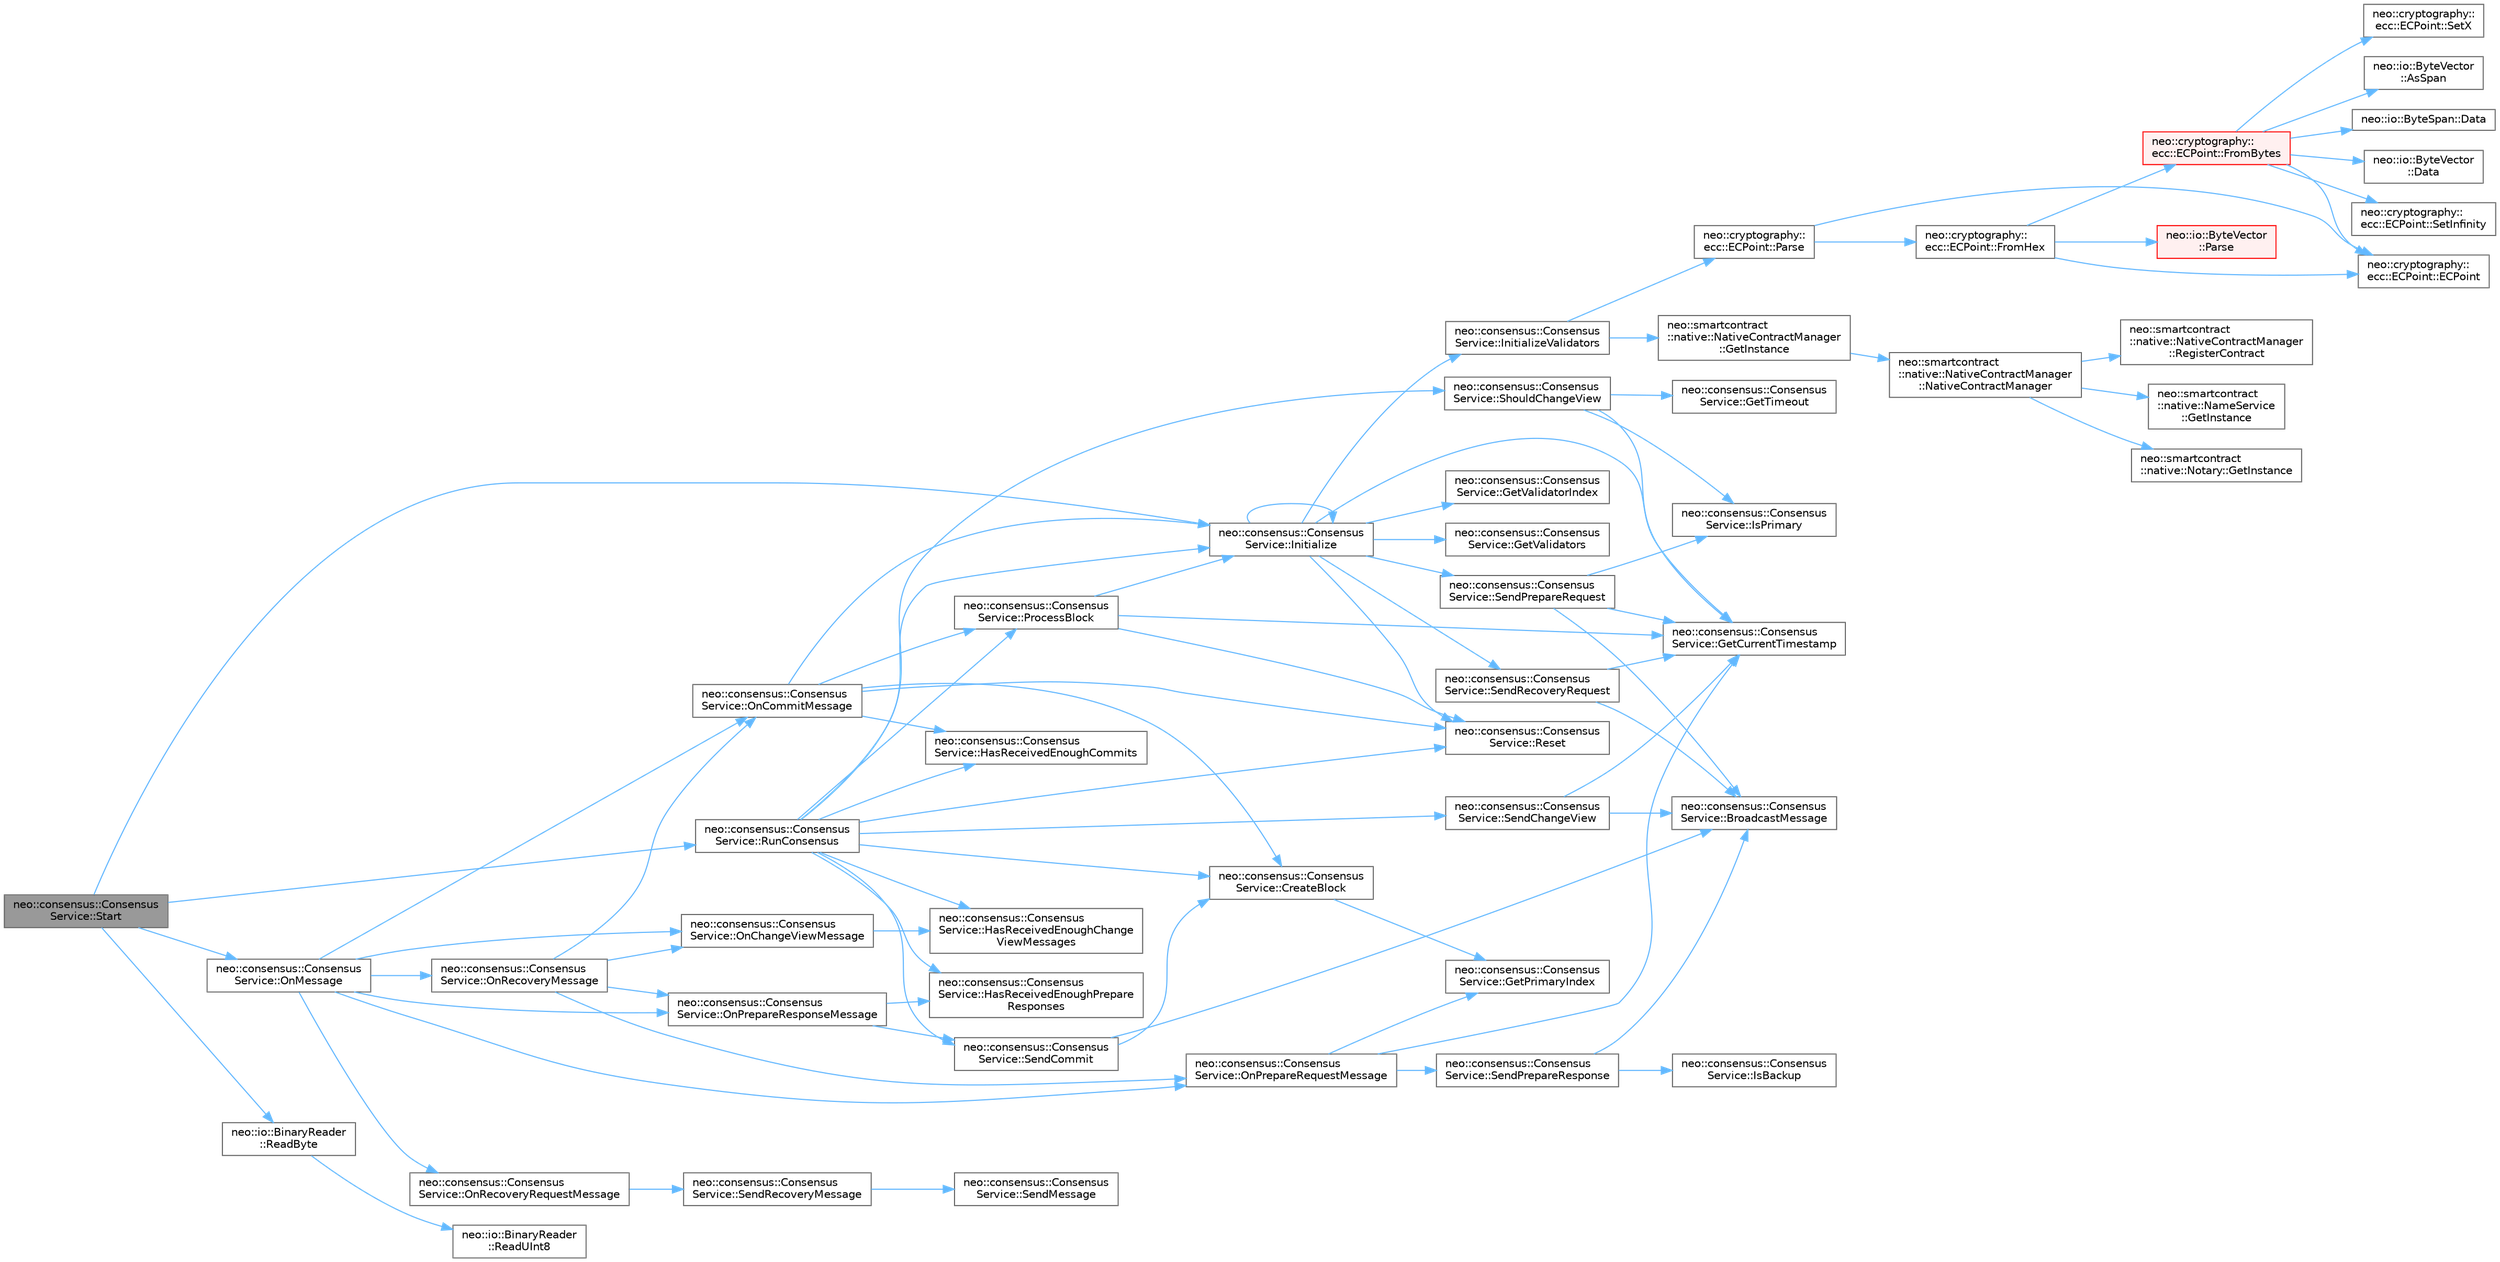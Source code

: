 digraph "neo::consensus::ConsensusService::Start"
{
 // LATEX_PDF_SIZE
  bgcolor="transparent";
  edge [fontname=Helvetica,fontsize=10,labelfontname=Helvetica,labelfontsize=10];
  node [fontname=Helvetica,fontsize=10,shape=box,height=0.2,width=0.4];
  rankdir="LR";
  Node1 [id="Node000001",label="neo::consensus::Consensus\lService::Start",height=0.2,width=0.4,color="gray40", fillcolor="grey60", style="filled", fontcolor="black",tooltip="Starts the service."];
  Node1 -> Node2 [id="edge82_Node000001_Node000002",color="steelblue1",style="solid",tooltip=" "];
  Node2 [id="Node000002",label="neo::consensus::Consensus\lService::Initialize",height=0.2,width=0.4,color="grey40", fillcolor="white", style="filled",URL="$classneo_1_1consensus_1_1_consensus_service.html#ac32ca5a08869bee2a0e6d2f4c57ec6ac",tooltip="Initializes the consensus."];
  Node2 -> Node3 [id="edge83_Node000002_Node000003",color="steelblue1",style="solid",tooltip=" "];
  Node3 [id="Node000003",label="neo::consensus::Consensus\lService::GetCurrentTimestamp",height=0.2,width=0.4,color="grey40", fillcolor="white", style="filled",URL="$classneo_1_1consensus_1_1_consensus_service.html#aedb439ce9277df384ff3b06ffedb26c5",tooltip="Gets the current timestamp."];
  Node2 -> Node4 [id="edge84_Node000002_Node000004",color="steelblue1",style="solid",tooltip=" "];
  Node4 [id="Node000004",label="neo::consensus::Consensus\lService::GetValidatorIndex",height=0.2,width=0.4,color="grey40", fillcolor="white", style="filled",URL="$classneo_1_1consensus_1_1_consensus_service.html#ac49a28f8a457876dd3824ffc7346566d",tooltip="Gets the validator index."];
  Node2 -> Node5 [id="edge85_Node000002_Node000005",color="steelblue1",style="solid",tooltip=" "];
  Node5 [id="Node000005",label="neo::consensus::Consensus\lService::GetValidators",height=0.2,width=0.4,color="grey40", fillcolor="white", style="filled",URL="$classneo_1_1consensus_1_1_consensus_service.html#adb37a17e0d22c9123c2e558c1785f264",tooltip="Gets the validators."];
  Node2 -> Node2 [id="edge86_Node000002_Node000002",color="steelblue1",style="solid",tooltip=" "];
  Node2 -> Node6 [id="edge87_Node000002_Node000006",color="steelblue1",style="solid",tooltip=" "];
  Node6 [id="Node000006",label="neo::consensus::Consensus\lService::InitializeValidators",height=0.2,width=0.4,color="grey40", fillcolor="white", style="filled",URL="$classneo_1_1consensus_1_1_consensus_service.html#aeaa66e6c15fb6e4e573581534cffb842",tooltip="Initializes the validators."];
  Node6 -> Node7 [id="edge88_Node000006_Node000007",color="steelblue1",style="solid",tooltip=" "];
  Node7 [id="Node000007",label="neo::smartcontract\l::native::NativeContractManager\l::GetInstance",height=0.2,width=0.4,color="grey40", fillcolor="white", style="filled",URL="$classneo_1_1smartcontract_1_1native_1_1_native_contract_manager.html#a625f98f56356754afc948c4638310de7",tooltip="Gets the instance."];
  Node7 -> Node8 [id="edge89_Node000007_Node000008",color="steelblue1",style="solid",tooltip=" "];
  Node8 [id="Node000008",label="neo::smartcontract\l::native::NativeContractManager\l::NativeContractManager",height=0.2,width=0.4,color="grey40", fillcolor="white", style="filled",URL="$classneo_1_1smartcontract_1_1native_1_1_native_contract_manager.html#a0a99c45b746bdeede4dc58612deb9a36",tooltip=" "];
  Node8 -> Node9 [id="edge90_Node000008_Node000009",color="steelblue1",style="solid",tooltip=" "];
  Node9 [id="Node000009",label="neo::smartcontract\l::native::NameService\l::GetInstance",height=0.2,width=0.4,color="grey40", fillcolor="white", style="filled",URL="$classneo_1_1smartcontract_1_1native_1_1_name_service.html#a4a17051f47e3e781b9d714b05f275099",tooltip="Gets the instance."];
  Node8 -> Node10 [id="edge91_Node000008_Node000010",color="steelblue1",style="solid",tooltip=" "];
  Node10 [id="Node000010",label="neo::smartcontract\l::native::Notary::GetInstance",height=0.2,width=0.4,color="grey40", fillcolor="white", style="filled",URL="$classneo_1_1smartcontract_1_1native_1_1_notary.html#a65c2b739b0f132b03fe73ec911a98e2e",tooltip="Gets the instance."];
  Node8 -> Node11 [id="edge92_Node000008_Node000011",color="steelblue1",style="solid",tooltip=" "];
  Node11 [id="Node000011",label="neo::smartcontract\l::native::NativeContractManager\l::RegisterContract",height=0.2,width=0.4,color="grey40", fillcolor="white", style="filled",URL="$classneo_1_1smartcontract_1_1native_1_1_native_contract_manager.html#a76618f2ad3e6d3a7a61ec0b4952c62b8",tooltip="Registers a contract."];
  Node6 -> Node12 [id="edge93_Node000006_Node000012",color="steelblue1",style="solid",tooltip=" "];
  Node12 [id="Node000012",label="neo::cryptography::\lecc::ECPoint::Parse",height=0.2,width=0.4,color="grey40", fillcolor="white", style="filled",URL="$classneo_1_1cryptography_1_1ecc_1_1_e_c_point.html#a1c75d3fc7ae853e91db5d592b39a2ebb",tooltip="Parses an ECPoint from a hex string."];
  Node12 -> Node13 [id="edge94_Node000012_Node000013",color="steelblue1",style="solid",tooltip=" "];
  Node13 [id="Node000013",label="neo::cryptography::\lecc::ECPoint::ECPoint",height=0.2,width=0.4,color="grey40", fillcolor="white", style="filled",URL="$classneo_1_1cryptography_1_1ecc_1_1_e_c_point.html#ae4a83f7a5dcc95b65abd3e694adff846",tooltip="Constructs an empty ECPoint."];
  Node12 -> Node14 [id="edge95_Node000012_Node000014",color="steelblue1",style="solid",tooltip=" "];
  Node14 [id="Node000014",label="neo::cryptography::\lecc::ECPoint::FromHex",height=0.2,width=0.4,color="grey40", fillcolor="white", style="filled",URL="$classneo_1_1cryptography_1_1ecc_1_1_e_c_point.html#aee2f331e27180796eeaea7f7a195c7e4",tooltip="Creates an ECPoint from a hex string."];
  Node14 -> Node13 [id="edge96_Node000014_Node000013",color="steelblue1",style="solid",tooltip=" "];
  Node14 -> Node15 [id="edge97_Node000014_Node000015",color="steelblue1",style="solid",tooltip=" "];
  Node15 [id="Node000015",label="neo::cryptography::\lecc::ECPoint::FromBytes",height=0.2,width=0.4,color="red", fillcolor="#FFF0F0", style="filled",URL="$classneo_1_1cryptography_1_1ecc_1_1_e_c_point.html#a76149bc8215c7297d3bd54d273bdaaca",tooltip="Creates an ECPoint from a byte array."];
  Node15 -> Node16 [id="edge98_Node000015_Node000016",color="steelblue1",style="solid",tooltip=" "];
  Node16 [id="Node000016",label="neo::io::ByteVector\l::AsSpan",height=0.2,width=0.4,color="grey40", fillcolor="white", style="filled",URL="$classneo_1_1io_1_1_byte_vector.html#a95791d958ed4ec88d32e811b51d90451",tooltip="Converts the ByteVector to a ByteSpan."];
  Node15 -> Node17 [id="edge99_Node000015_Node000017",color="steelblue1",style="solid",tooltip=" "];
  Node17 [id="Node000017",label="neo::io::ByteSpan::Data",height=0.2,width=0.4,color="grey40", fillcolor="white", style="filled",URL="$classneo_1_1io_1_1_byte_span.html#a0285a19eb5cd212ecd1079e0bc5e494c",tooltip="Gets a pointer to the data."];
  Node15 -> Node18 [id="edge100_Node000015_Node000018",color="steelblue1",style="solid",tooltip=" "];
  Node18 [id="Node000018",label="neo::io::ByteVector\l::Data",height=0.2,width=0.4,color="grey40", fillcolor="white", style="filled",URL="$classneo_1_1io_1_1_byte_vector.html#a971af50d2778c4435c924cf4b839e8a1",tooltip="Gets a pointer to the data."];
  Node15 -> Node13 [id="edge101_Node000015_Node000013",color="steelblue1",style="solid",tooltip=" "];
  Node15 -> Node19 [id="edge102_Node000015_Node000019",color="steelblue1",style="solid",tooltip=" "];
  Node19 [id="Node000019",label="neo::cryptography::\lecc::ECPoint::SetInfinity",height=0.2,width=0.4,color="grey40", fillcolor="white", style="filled",URL="$classneo_1_1cryptography_1_1ecc_1_1_e_c_point.html#a1dd6d4a8073b2c4effa350fd1eaecb73",tooltip="Sets whether this point is at infinity."];
  Node15 -> Node20 [id="edge103_Node000015_Node000020",color="steelblue1",style="solid",tooltip=" "];
  Node20 [id="Node000020",label="neo::cryptography::\lecc::ECPoint::SetX",height=0.2,width=0.4,color="grey40", fillcolor="white", style="filled",URL="$classneo_1_1cryptography_1_1ecc_1_1_e_c_point.html#abea50aec908986d1271d824ae00400b7",tooltip="Sets the X coordinate."];
  Node14 -> Node23 [id="edge104_Node000014_Node000023",color="steelblue1",style="solid",tooltip=" "];
  Node23 [id="Node000023",label="neo::io::ByteVector\l::Parse",height=0.2,width=0.4,color="red", fillcolor="#FFF0F0", style="filled",URL="$classneo_1_1io_1_1_byte_vector.html#a242d1da5fa393beea8d3f0a8cd14497b",tooltip="Parses a hexadecimal string into a ByteVector."];
  Node2 -> Node25 [id="edge105_Node000002_Node000025",color="steelblue1",style="solid",tooltip=" "];
  Node25 [id="Node000025",label="neo::consensus::Consensus\lService::Reset",height=0.2,width=0.4,color="grey40", fillcolor="white", style="filled",URL="$classneo_1_1consensus_1_1_consensus_service.html#afa9f0c06d6216ef759e1519eb0258e43",tooltip="Resets the consensus."];
  Node2 -> Node26 [id="edge106_Node000002_Node000026",color="steelblue1",style="solid",tooltip=" "];
  Node26 [id="Node000026",label="neo::consensus::Consensus\lService::SendPrepareRequest",height=0.2,width=0.4,color="grey40", fillcolor="white", style="filled",URL="$classneo_1_1consensus_1_1_consensus_service.html#ab2c0694585b01af03f7675f0ff3f26c1",tooltip="Sends a prepare request."];
  Node26 -> Node27 [id="edge107_Node000026_Node000027",color="steelblue1",style="solid",tooltip=" "];
  Node27 [id="Node000027",label="neo::consensus::Consensus\lService::BroadcastMessage",height=0.2,width=0.4,color="grey40", fillcolor="white", style="filled",URL="$classneo_1_1consensus_1_1_consensus_service.html#a8ed426660e58a0c403a4eaff8f551b25",tooltip="Broadcasts a message."];
  Node26 -> Node3 [id="edge108_Node000026_Node000003",color="steelblue1",style="solid",tooltip=" "];
  Node26 -> Node28 [id="edge109_Node000026_Node000028",color="steelblue1",style="solid",tooltip=" "];
  Node28 [id="Node000028",label="neo::consensus::Consensus\lService::IsPrimary",height=0.2,width=0.4,color="grey40", fillcolor="white", style="filled",URL="$classneo_1_1consensus_1_1_consensus_service.html#a6e9d22a631e101084577ccca884691db",tooltip="Checks if the node is primary."];
  Node2 -> Node29 [id="edge110_Node000002_Node000029",color="steelblue1",style="solid",tooltip=" "];
  Node29 [id="Node000029",label="neo::consensus::Consensus\lService::SendRecoveryRequest",height=0.2,width=0.4,color="grey40", fillcolor="white", style="filled",URL="$classneo_1_1consensus_1_1_consensus_service.html#a90f628e0ea2ce57d088340645167dc89",tooltip="Sends a recovery request."];
  Node29 -> Node27 [id="edge111_Node000029_Node000027",color="steelblue1",style="solid",tooltip=" "];
  Node29 -> Node3 [id="edge112_Node000029_Node000003",color="steelblue1",style="solid",tooltip=" "];
  Node1 -> Node30 [id="edge113_Node000001_Node000030",color="steelblue1",style="solid",tooltip=" "];
  Node30 [id="Node000030",label="neo::consensus::Consensus\lService::OnMessage",height=0.2,width=0.4,color="grey40", fillcolor="white", style="filled",URL="$classneo_1_1consensus_1_1_consensus_service.html#a1f0b52bfdfd8940b63ecc1097a027111",tooltip="Handles a message."];
  Node30 -> Node31 [id="edge114_Node000030_Node000031",color="steelblue1",style="solid",tooltip=" "];
  Node31 [id="Node000031",label="neo::consensus::Consensus\lService::OnChangeViewMessage",height=0.2,width=0.4,color="grey40", fillcolor="white", style="filled",URL="$classneo_1_1consensus_1_1_consensus_service.html#aa29dd61ffa21e214682792d81036deba",tooltip="Handles a change view message."];
  Node31 -> Node32 [id="edge115_Node000031_Node000032",color="steelblue1",style="solid",tooltip=" "];
  Node32 [id="Node000032",label="neo::consensus::Consensus\lService::HasReceivedEnoughChange\lViewMessages",height=0.2,width=0.4,color="grey40", fillcolor="white", style="filled",URL="$classneo_1_1consensus_1_1_consensus_service.html#a82b5913a52e59ed2a29da4dea363ea64",tooltip="Checks if the node has received enough change view messages."];
  Node30 -> Node33 [id="edge116_Node000030_Node000033",color="steelblue1",style="solid",tooltip=" "];
  Node33 [id="Node000033",label="neo::consensus::Consensus\lService::OnCommitMessage",height=0.2,width=0.4,color="grey40", fillcolor="white", style="filled",URL="$classneo_1_1consensus_1_1_consensus_service.html#a83a72be5c8d1b89009b67b747a797a6f",tooltip="Handles a commit message."];
  Node33 -> Node34 [id="edge117_Node000033_Node000034",color="steelblue1",style="solid",tooltip=" "];
  Node34 [id="Node000034",label="neo::consensus::Consensus\lService::CreateBlock",height=0.2,width=0.4,color="grey40", fillcolor="white", style="filled",URL="$classneo_1_1consensus_1_1_consensus_service.html#ae69077344a347c0dca7f21252afa44bf",tooltip="Creates a block."];
  Node34 -> Node35 [id="edge118_Node000034_Node000035",color="steelblue1",style="solid",tooltip=" "];
  Node35 [id="Node000035",label="neo::consensus::Consensus\lService::GetPrimaryIndex",height=0.2,width=0.4,color="grey40", fillcolor="white", style="filled",URL="$classneo_1_1consensus_1_1_consensus_service.html#a720cf307f8a925e9f83995c076f9339c",tooltip="Gets the primary index."];
  Node33 -> Node36 [id="edge119_Node000033_Node000036",color="steelblue1",style="solid",tooltip=" "];
  Node36 [id="Node000036",label="neo::consensus::Consensus\lService::HasReceivedEnoughCommits",height=0.2,width=0.4,color="grey40", fillcolor="white", style="filled",URL="$classneo_1_1consensus_1_1_consensus_service.html#a24ddc6439dfe2ba8371c08e5704c6083",tooltip="Checks if the node has received enough commits."];
  Node33 -> Node2 [id="edge120_Node000033_Node000002",color="steelblue1",style="solid",tooltip=" "];
  Node33 -> Node37 [id="edge121_Node000033_Node000037",color="steelblue1",style="solid",tooltip=" "];
  Node37 [id="Node000037",label="neo::consensus::Consensus\lService::ProcessBlock",height=0.2,width=0.4,color="grey40", fillcolor="white", style="filled",URL="$classneo_1_1consensus_1_1_consensus_service.html#a6d6efb68deb24013a7b35e4f11e7b41a",tooltip="Processes the block."];
  Node37 -> Node3 [id="edge122_Node000037_Node000003",color="steelblue1",style="solid",tooltip=" "];
  Node37 -> Node2 [id="edge123_Node000037_Node000002",color="steelblue1",style="solid",tooltip=" "];
  Node37 -> Node25 [id="edge124_Node000037_Node000025",color="steelblue1",style="solid",tooltip=" "];
  Node33 -> Node25 [id="edge125_Node000033_Node000025",color="steelblue1",style="solid",tooltip=" "];
  Node30 -> Node38 [id="edge126_Node000030_Node000038",color="steelblue1",style="solid",tooltip=" "];
  Node38 [id="Node000038",label="neo::consensus::Consensus\lService::OnPrepareRequestMessage",height=0.2,width=0.4,color="grey40", fillcolor="white", style="filled",URL="$classneo_1_1consensus_1_1_consensus_service.html#a98ba22c37a83599e81ca98147fdee189",tooltip="Handles a prepare request message."];
  Node38 -> Node3 [id="edge127_Node000038_Node000003",color="steelblue1",style="solid",tooltip=" "];
  Node38 -> Node35 [id="edge128_Node000038_Node000035",color="steelblue1",style="solid",tooltip=" "];
  Node38 -> Node39 [id="edge129_Node000038_Node000039",color="steelblue1",style="solid",tooltip=" "];
  Node39 [id="Node000039",label="neo::consensus::Consensus\lService::SendPrepareResponse",height=0.2,width=0.4,color="grey40", fillcolor="white", style="filled",URL="$classneo_1_1consensus_1_1_consensus_service.html#af315e249764d847e32c9f264f016258a",tooltip="Sends a prepare response."];
  Node39 -> Node27 [id="edge130_Node000039_Node000027",color="steelblue1",style="solid",tooltip=" "];
  Node39 -> Node40 [id="edge131_Node000039_Node000040",color="steelblue1",style="solid",tooltip=" "];
  Node40 [id="Node000040",label="neo::consensus::Consensus\lService::IsBackup",height=0.2,width=0.4,color="grey40", fillcolor="white", style="filled",URL="$classneo_1_1consensus_1_1_consensus_service.html#acb8307b48e7f2606bb33c5981f2937ca",tooltip="Checks if the node is backup."];
  Node30 -> Node41 [id="edge132_Node000030_Node000041",color="steelblue1",style="solid",tooltip=" "];
  Node41 [id="Node000041",label="neo::consensus::Consensus\lService::OnPrepareResponseMessage",height=0.2,width=0.4,color="grey40", fillcolor="white", style="filled",URL="$classneo_1_1consensus_1_1_consensus_service.html#a13de0b791af7dd155edd1e6810d039ce",tooltip="Handles a prepare response message."];
  Node41 -> Node42 [id="edge133_Node000041_Node000042",color="steelblue1",style="solid",tooltip=" "];
  Node42 [id="Node000042",label="neo::consensus::Consensus\lService::HasReceivedEnoughPrepare\lResponses",height=0.2,width=0.4,color="grey40", fillcolor="white", style="filled",URL="$classneo_1_1consensus_1_1_consensus_service.html#add0dc219e8a5ace02e8fa909e02174a8",tooltip="Checks if the node has received enough prepare responses."];
  Node41 -> Node43 [id="edge134_Node000041_Node000043",color="steelblue1",style="solid",tooltip=" "];
  Node43 [id="Node000043",label="neo::consensus::Consensus\lService::SendCommit",height=0.2,width=0.4,color="grey40", fillcolor="white", style="filled",URL="$classneo_1_1consensus_1_1_consensus_service.html#ab42217a451445c8e62f9276da994e0a2",tooltip="Sends a commit."];
  Node43 -> Node27 [id="edge135_Node000043_Node000027",color="steelblue1",style="solid",tooltip=" "];
  Node43 -> Node34 [id="edge136_Node000043_Node000034",color="steelblue1",style="solid",tooltip=" "];
  Node30 -> Node44 [id="edge137_Node000030_Node000044",color="steelblue1",style="solid",tooltip=" "];
  Node44 [id="Node000044",label="neo::consensus::Consensus\lService::OnRecoveryMessage",height=0.2,width=0.4,color="grey40", fillcolor="white", style="filled",URL="$classneo_1_1consensus_1_1_consensus_service.html#a12bba4d81f9822ad26a1c0e03bbbe52d",tooltip="Handles a recovery message."];
  Node44 -> Node31 [id="edge138_Node000044_Node000031",color="steelblue1",style="solid",tooltip=" "];
  Node44 -> Node33 [id="edge139_Node000044_Node000033",color="steelblue1",style="solid",tooltip=" "];
  Node44 -> Node38 [id="edge140_Node000044_Node000038",color="steelblue1",style="solid",tooltip=" "];
  Node44 -> Node41 [id="edge141_Node000044_Node000041",color="steelblue1",style="solid",tooltip=" "];
  Node30 -> Node45 [id="edge142_Node000030_Node000045",color="steelblue1",style="solid",tooltip=" "];
  Node45 [id="Node000045",label="neo::consensus::Consensus\lService::OnRecoveryRequestMessage",height=0.2,width=0.4,color="grey40", fillcolor="white", style="filled",URL="$classneo_1_1consensus_1_1_consensus_service.html#a899f9d7c8eba5acaa11d6e136e89ab8b",tooltip="Handles a recovery request message."];
  Node45 -> Node46 [id="edge143_Node000045_Node000046",color="steelblue1",style="solid",tooltip=" "];
  Node46 [id="Node000046",label="neo::consensus::Consensus\lService::SendRecoveryMessage",height=0.2,width=0.4,color="grey40", fillcolor="white", style="filled",URL="$classneo_1_1consensus_1_1_consensus_service.html#a5bc4ad75b3c1c920637ddd9e46bfa147",tooltip="Sends a recovery message."];
  Node46 -> Node47 [id="edge144_Node000046_Node000047",color="steelblue1",style="solid",tooltip=" "];
  Node47 [id="Node000047",label="neo::consensus::Consensus\lService::SendMessage",height=0.2,width=0.4,color="grey40", fillcolor="white", style="filled",URL="$classneo_1_1consensus_1_1_consensus_service.html#a53af6cee403bee67cd16d4018fe2364f",tooltip="Sends a message to a validator."];
  Node1 -> Node48 [id="edge145_Node000001_Node000048",color="steelblue1",style="solid",tooltip=" "];
  Node48 [id="Node000048",label="neo::io::BinaryReader\l::ReadByte",height=0.2,width=0.4,color="grey40", fillcolor="white", style="filled",URL="$classneo_1_1io_1_1_binary_reader.html#acdcfcae157144bbbc188ff8bf00cd55d",tooltip="Reads a single byte from the stream."];
  Node48 -> Node49 [id="edge146_Node000048_Node000049",color="steelblue1",style="solid",tooltip=" "];
  Node49 [id="Node000049",label="neo::io::BinaryReader\l::ReadUInt8",height=0.2,width=0.4,color="grey40", fillcolor="white", style="filled",URL="$classneo_1_1io_1_1_binary_reader.html#a3b93ff9ad86d70fb5091267936092a59",tooltip="Reads an 8-bit unsigned integer from the stream."];
  Node1 -> Node50 [id="edge147_Node000001_Node000050",color="steelblue1",style="solid",tooltip=" "];
  Node50 [id="Node000050",label="neo::consensus::Consensus\lService::RunConsensus",height=0.2,width=0.4,color="grey40", fillcolor="white", style="filled",URL="$classneo_1_1consensus_1_1_consensus_service.html#a6624731a1571b1081c315079c36dfbc5",tooltip="Runs the consensus."];
  Node50 -> Node34 [id="edge148_Node000050_Node000034",color="steelblue1",style="solid",tooltip=" "];
  Node50 -> Node32 [id="edge149_Node000050_Node000032",color="steelblue1",style="solid",tooltip=" "];
  Node50 -> Node36 [id="edge150_Node000050_Node000036",color="steelblue1",style="solid",tooltip=" "];
  Node50 -> Node42 [id="edge151_Node000050_Node000042",color="steelblue1",style="solid",tooltip=" "];
  Node50 -> Node2 [id="edge152_Node000050_Node000002",color="steelblue1",style="solid",tooltip=" "];
  Node50 -> Node37 [id="edge153_Node000050_Node000037",color="steelblue1",style="solid",tooltip=" "];
  Node50 -> Node25 [id="edge154_Node000050_Node000025",color="steelblue1",style="solid",tooltip=" "];
  Node50 -> Node51 [id="edge155_Node000050_Node000051",color="steelblue1",style="solid",tooltip=" "];
  Node51 [id="Node000051",label="neo::consensus::Consensus\lService::SendChangeView",height=0.2,width=0.4,color="grey40", fillcolor="white", style="filled",URL="$classneo_1_1consensus_1_1_consensus_service.html#a74be43c133e6d2cdd397c8e852eadc0e",tooltip="Sends a change view message."];
  Node51 -> Node27 [id="edge156_Node000051_Node000027",color="steelblue1",style="solid",tooltip=" "];
  Node51 -> Node3 [id="edge157_Node000051_Node000003",color="steelblue1",style="solid",tooltip=" "];
  Node50 -> Node43 [id="edge158_Node000050_Node000043",color="steelblue1",style="solid",tooltip=" "];
  Node50 -> Node52 [id="edge159_Node000050_Node000052",color="steelblue1",style="solid",tooltip=" "];
  Node52 [id="Node000052",label="neo::consensus::Consensus\lService::ShouldChangeView",height=0.2,width=0.4,color="grey40", fillcolor="white", style="filled",URL="$classneo_1_1consensus_1_1_consensus_service.html#ac0163ec948a54eaa65999d77dff25b8d",tooltip="Checks if the node should change view."];
  Node52 -> Node3 [id="edge160_Node000052_Node000003",color="steelblue1",style="solid",tooltip=" "];
  Node52 -> Node53 [id="edge161_Node000052_Node000053",color="steelblue1",style="solid",tooltip=" "];
  Node53 [id="Node000053",label="neo::consensus::Consensus\lService::GetTimeout",height=0.2,width=0.4,color="grey40", fillcolor="white", style="filled",URL="$classneo_1_1consensus_1_1_consensus_service.html#adbae1745888d87fbab40b6d4f4f4f1b8",tooltip="Gets the timeout for the specified view."];
  Node52 -> Node28 [id="edge162_Node000052_Node000028",color="steelblue1",style="solid",tooltip=" "];
}
